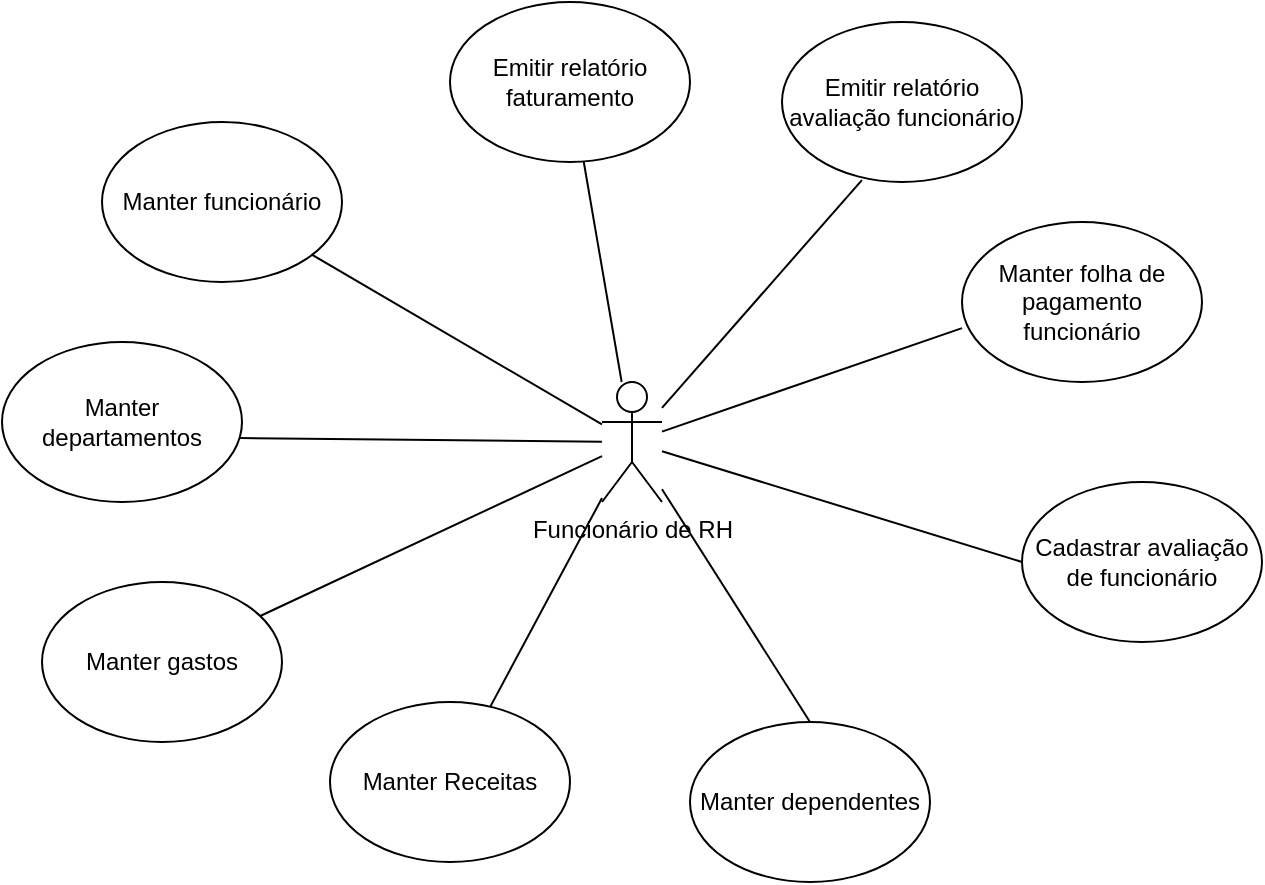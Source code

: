 <mxfile version="22.1.2" type="device">
  <diagram name="Página-1" id="Ink3dyBSjr8DTctLTgsY">
    <mxGraphModel dx="1418" dy="1989" grid="1" gridSize="10" guides="1" tooltips="1" connect="1" arrows="1" fold="1" page="1" pageScale="1" pageWidth="827" pageHeight="1169" math="0" shadow="0">
      <root>
        <mxCell id="0" />
        <mxCell id="1" parent="0" />
        <mxCell id="UIP04aFbGGrDWOQayAOk-10" style="rounded=0;orthogonalLoop=1;jettySize=auto;html=1;endArrow=none;endFill=0;" parent="1" source="UIP04aFbGGrDWOQayAOk-1" target="UIP04aFbGGrDWOQayAOk-3" edge="1">
          <mxGeometry relative="1" as="geometry" />
        </mxCell>
        <mxCell id="UIP04aFbGGrDWOQayAOk-12" style="rounded=0;orthogonalLoop=1;jettySize=auto;html=1;endArrow=none;endFill=0;" parent="1" source="UIP04aFbGGrDWOQayAOk-1" target="UIP04aFbGGrDWOQayAOk-6" edge="1">
          <mxGeometry relative="1" as="geometry" />
        </mxCell>
        <mxCell id="kKZP3CPvyLs9UvKUF59e-4" style="rounded=0;orthogonalLoop=1;jettySize=auto;html=1;endArrow=none;endFill=0;" edge="1" parent="1" source="UIP04aFbGGrDWOQayAOk-1" target="kKZP3CPvyLs9UvKUF59e-3">
          <mxGeometry relative="1" as="geometry" />
        </mxCell>
        <mxCell id="kKZP3CPvyLs9UvKUF59e-10" style="rounded=0;orthogonalLoop=1;jettySize=auto;html=1;entryX=0;entryY=0.5;entryDx=0;entryDy=0;endArrow=none;endFill=0;" edge="1" parent="1" source="UIP04aFbGGrDWOQayAOk-1" target="kKZP3CPvyLs9UvKUF59e-9">
          <mxGeometry relative="1" as="geometry" />
        </mxCell>
        <mxCell id="kKZP3CPvyLs9UvKUF59e-12" style="rounded=0;orthogonalLoop=1;jettySize=auto;html=1;entryX=0.5;entryY=0;entryDx=0;entryDy=0;endArrow=none;endFill=0;" edge="1" parent="1" source="UIP04aFbGGrDWOQayAOk-1" target="kKZP3CPvyLs9UvKUF59e-11">
          <mxGeometry relative="1" as="geometry" />
        </mxCell>
        <mxCell id="UIP04aFbGGrDWOQayAOk-1" value="Funcionário de RH" style="shape=umlActor;verticalLabelPosition=bottom;verticalAlign=top;html=1;outlineConnect=0;" parent="1" vertex="1">
          <mxGeometry x="430" y="-900" width="30" height="60" as="geometry" />
        </mxCell>
        <mxCell id="UIP04aFbGGrDWOQayAOk-3" value="Manter funcionário" style="ellipse;whiteSpace=wrap;html=1;" parent="1" vertex="1">
          <mxGeometry x="180" y="-1030" width="120" height="80" as="geometry" />
        </mxCell>
        <mxCell id="UIP04aFbGGrDWOQayAOk-5" value="Manter gastos" style="ellipse;whiteSpace=wrap;html=1;" parent="1" vertex="1">
          <mxGeometry x="150" y="-800" width="120" height="80" as="geometry" />
        </mxCell>
        <mxCell id="UIP04aFbGGrDWOQayAOk-6" value="Emitir relatório faturamento" style="ellipse;whiteSpace=wrap;html=1;" parent="1" vertex="1">
          <mxGeometry x="354" y="-1090" width="120" height="80" as="geometry" />
        </mxCell>
        <mxCell id="UIP04aFbGGrDWOQayAOk-7" value="Manter departamentos" style="ellipse;whiteSpace=wrap;html=1;" parent="1" vertex="1">
          <mxGeometry x="130" y="-920" width="120" height="80" as="geometry" />
        </mxCell>
        <mxCell id="UIP04aFbGGrDWOQayAOk-13" style="rounded=0;orthogonalLoop=1;jettySize=auto;html=1;entryX=0.992;entryY=0.6;entryDx=0;entryDy=0;entryPerimeter=0;endArrow=none;endFill=0;" parent="1" source="UIP04aFbGGrDWOQayAOk-1" target="UIP04aFbGGrDWOQayAOk-7" edge="1">
          <mxGeometry relative="1" as="geometry" />
        </mxCell>
        <mxCell id="UIP04aFbGGrDWOQayAOk-14" style="rounded=0;orthogonalLoop=1;jettySize=auto;html=1;endArrow=none;endFill=0;" parent="1" source="UIP04aFbGGrDWOQayAOk-1" target="UIP04aFbGGrDWOQayAOk-5" edge="1">
          <mxGeometry relative="1" as="geometry" />
        </mxCell>
        <mxCell id="kKZP3CPvyLs9UvKUF59e-3" value="Manter Receitas" style="ellipse;whiteSpace=wrap;html=1;" vertex="1" parent="1">
          <mxGeometry x="294" y="-740" width="120" height="80" as="geometry" />
        </mxCell>
        <mxCell id="kKZP3CPvyLs9UvKUF59e-5" value="Emitir relatório avaliação funcionário" style="ellipse;whiteSpace=wrap;html=1;" vertex="1" parent="1">
          <mxGeometry x="520" y="-1080" width="120" height="80" as="geometry" />
        </mxCell>
        <mxCell id="kKZP3CPvyLs9UvKUF59e-6" style="rounded=0;orthogonalLoop=1;jettySize=auto;html=1;entryX=0.333;entryY=0.988;entryDx=0;entryDy=0;entryPerimeter=0;endArrow=none;endFill=0;" edge="1" parent="1" source="UIP04aFbGGrDWOQayAOk-1" target="kKZP3CPvyLs9UvKUF59e-5">
          <mxGeometry relative="1" as="geometry" />
        </mxCell>
        <mxCell id="kKZP3CPvyLs9UvKUF59e-7" value="Manter folha de pagamento funcionário" style="ellipse;whiteSpace=wrap;html=1;" vertex="1" parent="1">
          <mxGeometry x="610" y="-980" width="120" height="80" as="geometry" />
        </mxCell>
        <mxCell id="kKZP3CPvyLs9UvKUF59e-8" style="rounded=0;orthogonalLoop=1;jettySize=auto;html=1;entryX=0;entryY=0.663;entryDx=0;entryDy=0;entryPerimeter=0;endArrow=none;endFill=0;" edge="1" parent="1" source="UIP04aFbGGrDWOQayAOk-1" target="kKZP3CPvyLs9UvKUF59e-7">
          <mxGeometry relative="1" as="geometry" />
        </mxCell>
        <mxCell id="kKZP3CPvyLs9UvKUF59e-9" value="Cadastrar avaliação de funcionário" style="ellipse;whiteSpace=wrap;html=1;" vertex="1" parent="1">
          <mxGeometry x="640" y="-850" width="120" height="80" as="geometry" />
        </mxCell>
        <mxCell id="kKZP3CPvyLs9UvKUF59e-11" value="Manter dependentes" style="ellipse;whiteSpace=wrap;html=1;" vertex="1" parent="1">
          <mxGeometry x="474" y="-730" width="120" height="80" as="geometry" />
        </mxCell>
      </root>
    </mxGraphModel>
  </diagram>
</mxfile>
